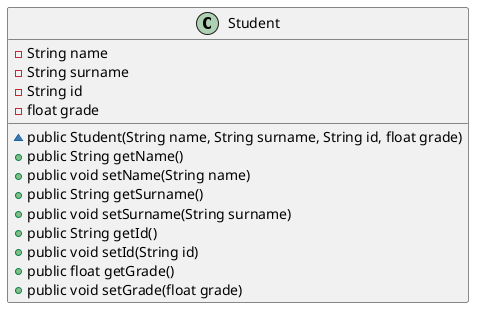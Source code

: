@startuml
class Student {
 -String name
 -String surname
 -String id
 -float grade
 ~public Student(String name, String surname, String id, float grade)
 +public String getName()
 +public void setName(String name)
 +public String getSurname()
 +public void setSurname(String surname)
 +public String getId()
 +public void setId(String id)
 +public float getGrade()
 +public void setGrade(float grade)
}
@endumls